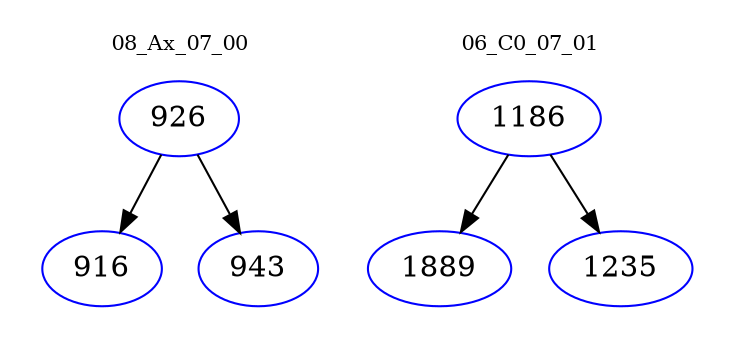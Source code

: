 digraph{
subgraph cluster_0 {
color = white
label = "08_Ax_07_00";
fontsize=10;
T0_926 [label="926", color="blue"]
T0_926 -> T0_916 [color="black"]
T0_916 [label="916", color="blue"]
T0_926 -> T0_943 [color="black"]
T0_943 [label="943", color="blue"]
}
subgraph cluster_1 {
color = white
label = "06_C0_07_01";
fontsize=10;
T1_1186 [label="1186", color="blue"]
T1_1186 -> T1_1889 [color="black"]
T1_1889 [label="1889", color="blue"]
T1_1186 -> T1_1235 [color="black"]
T1_1235 [label="1235", color="blue"]
}
}
